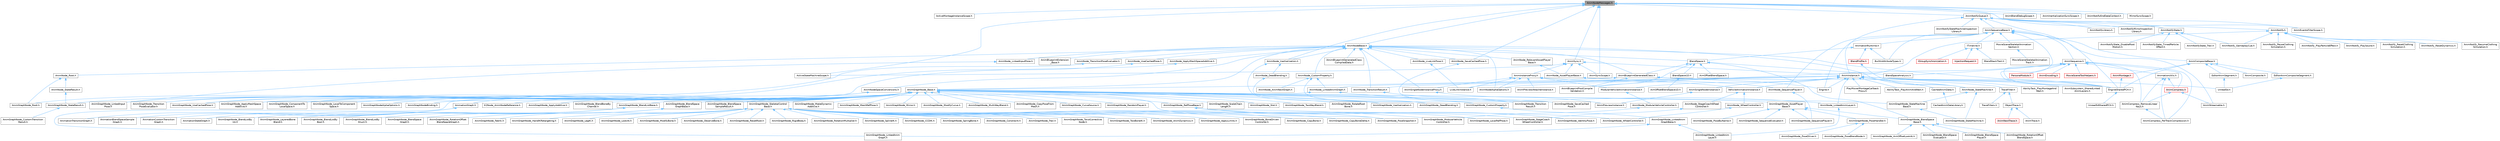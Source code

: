 digraph "AnimNodeMessages.h"
{
 // INTERACTIVE_SVG=YES
 // LATEX_PDF_SIZE
  bgcolor="transparent";
  edge [fontname=Helvetica,fontsize=10,labelfontname=Helvetica,labelfontsize=10];
  node [fontname=Helvetica,fontsize=10,shape=box,height=0.2,width=0.4];
  Node1 [id="Node000001",label="AnimNodeMessages.h",height=0.2,width=0.4,color="gray40", fillcolor="grey60", style="filled", fontcolor="black",tooltip=" "];
  Node1 -> Node2 [id="edge1_Node000001_Node000002",dir="back",color="steelblue1",style="solid",tooltip=" "];
  Node2 [id="Node000002",label="ActiveMontageInstanceScope.h",height=0.2,width=0.4,color="grey40", fillcolor="white", style="filled",URL="$d2/d4b/ActiveMontageInstanceScope_8h.html",tooltip=" "];
  Node1 -> Node3 [id="edge2_Node000001_Node000003",dir="back",color="steelblue1",style="solid",tooltip=" "];
  Node3 [id="Node000003",label="ActiveStateMachineScope.h",height=0.2,width=0.4,color="grey40", fillcolor="white", style="filled",URL="$db/d6d/ActiveStateMachineScope_8h.html",tooltip=" "];
  Node1 -> Node4 [id="edge3_Node000001_Node000004",dir="back",color="steelblue1",style="solid",tooltip=" "];
  Node4 [id="Node000004",label="AnimBlendDebugScope.h",height=0.2,width=0.4,color="grey40", fillcolor="white", style="filled",URL="$d3/dd4/AnimBlendDebugScope_8h.html",tooltip=" "];
  Node1 -> Node5 [id="edge4_Node000001_Node000005",dir="back",color="steelblue1",style="solid",tooltip=" "];
  Node5 [id="Node000005",label="AnimEventsFilterScope.h",height=0.2,width=0.4,color="grey40", fillcolor="white", style="filled",URL="$db/d08/AnimEventsFilterScope_8h.html",tooltip=" "];
  Node1 -> Node6 [id="edge5_Node000001_Node000006",dir="back",color="steelblue1",style="solid",tooltip=" "];
  Node6 [id="Node000006",label="AnimInertializationSyncScope.h",height=0.2,width=0.4,color="grey40", fillcolor="white", style="filled",URL="$de/d08/AnimInertializationSyncScope_8h.html",tooltip=" "];
  Node1 -> Node7 [id="edge6_Node000001_Node000007",dir="back",color="steelblue1",style="solid",tooltip=" "];
  Node7 [id="Node000007",label="AnimNodeBase.h",height=0.2,width=0.4,color="grey40", fillcolor="white", style="filled",URL="$d9/dce/AnimNodeBase_8h.html",tooltip=" "];
  Node7 -> Node8 [id="edge7_Node000007_Node000008",dir="back",color="steelblue1",style="solid",tooltip=" "];
  Node8 [id="Node000008",label="AnimBlueprintExtension\l_Base.h",height=0.2,width=0.4,color="grey40", fillcolor="white", style="filled",URL="$d1/d73/AnimBlueprintExtension__Base_8h.html",tooltip=" "];
  Node7 -> Node9 [id="edge8_Node000007_Node000009",dir="back",color="steelblue1",style="solid",tooltip=" "];
  Node9 [id="Node000009",label="AnimBlueprintGeneratedClass.h",height=0.2,width=0.4,color="grey40", fillcolor="white", style="filled",URL="$dc/d81/AnimBlueprintGeneratedClass_8h.html",tooltip=" "];
  Node9 -> Node10 [id="edge9_Node000009_Node000010",dir="back",color="steelblue1",style="solid",tooltip=" "];
  Node10 [id="Node000010",label="AnimBlueprintPostCompile\lValidation.h",height=0.2,width=0.4,color="grey40", fillcolor="white", style="filled",URL="$de/d1b/AnimBlueprintPostCompileValidation_8h.html",tooltip=" "];
  Node9 -> Node11 [id="edge10_Node000009_Node000011",dir="back",color="steelblue1",style="solid",tooltip=" "];
  Node11 [id="Node000011",label="AnimGraphNode_Base.h",height=0.2,width=0.4,color="grey40", fillcolor="white", style="filled",URL="$d0/dfb/AnimGraphNode__Base_8h.html",tooltip=" "];
  Node11 -> Node12 [id="edge11_Node000011_Node000012",dir="back",color="steelblue1",style="solid",tooltip=" "];
  Node12 [id="Node000012",label="AnimGraphNodeAlphaOptions.h",height=0.2,width=0.4,color="grey40", fillcolor="white", style="filled",URL="$d6/df6/AnimGraphNodeAlphaOptions_8h.html",tooltip=" "];
  Node11 -> Node13 [id="edge12_Node000011_Node000013",dir="back",color="steelblue1",style="solid",tooltip=" "];
  Node13 [id="Node000013",label="AnimGraphNodeBinding.h",height=0.2,width=0.4,color="grey40", fillcolor="white", style="filled",URL="$d6/d3b/AnimGraphNodeBinding_8h.html",tooltip=" "];
  Node11 -> Node14 [id="edge13_Node000011_Node000014",dir="back",color="steelblue1",style="solid",tooltip=" "];
  Node14 [id="Node000014",label="AnimGraphNode_ApplyAdditive.h",height=0.2,width=0.4,color="grey40", fillcolor="white", style="filled",URL="$da/d67/AnimGraphNode__ApplyAdditive_8h.html",tooltip=" "];
  Node11 -> Node15 [id="edge14_Node000011_Node000015",dir="back",color="steelblue1",style="solid",tooltip=" "];
  Node15 [id="Node000015",label="AnimGraphNode_ApplyMeshSpace\lAdditive.h",height=0.2,width=0.4,color="grey40", fillcolor="white", style="filled",URL="$dd/dc4/AnimGraphNode__ApplyMeshSpaceAdditive_8h.html",tooltip=" "];
  Node11 -> Node16 [id="edge15_Node000011_Node000016",dir="back",color="steelblue1",style="solid",tooltip=" "];
  Node16 [id="Node000016",label="AnimGraphNode_AssetPlayer\lBase.h",height=0.2,width=0.4,color="grey40", fillcolor="white", style="filled",URL="$d1/d4f/AnimGraphNode__AssetPlayerBase_8h.html",tooltip=" "];
  Node16 -> Node17 [id="edge16_Node000016_Node000017",dir="back",color="steelblue1",style="solid",tooltip=" "];
  Node17 [id="Node000017",label="AnimGraphNode_BlendSpace\lBase.h",height=0.2,width=0.4,color="grey40", fillcolor="white", style="filled",URL="$d7/d6d/AnimGraphNode__BlendSpaceBase_8h.html",tooltip=" "];
  Node17 -> Node18 [id="edge17_Node000017_Node000018",dir="back",color="steelblue1",style="solid",tooltip=" "];
  Node18 [id="Node000018",label="AnimGraphNode_AimOffsetLookAt.h",height=0.2,width=0.4,color="grey40", fillcolor="white", style="filled",URL="$d2/daa/AnimGraphNode__AimOffsetLookAt_8h.html",tooltip=" "];
  Node17 -> Node19 [id="edge18_Node000017_Node000019",dir="back",color="steelblue1",style="solid",tooltip=" "];
  Node19 [id="Node000019",label="AnimGraphNode_BlendSpace\lEvaluator.h",height=0.2,width=0.4,color="grey40", fillcolor="white", style="filled",URL="$d0/d5d/AnimGraphNode__BlendSpaceEvaluator_8h.html",tooltip=" "];
  Node17 -> Node20 [id="edge19_Node000017_Node000020",dir="back",color="steelblue1",style="solid",tooltip=" "];
  Node20 [id="Node000020",label="AnimGraphNode_BlendSpace\lPlayer.h",height=0.2,width=0.4,color="grey40", fillcolor="white", style="filled",URL="$d2/d22/AnimGraphNode__BlendSpacePlayer_8h.html",tooltip=" "];
  Node17 -> Node21 [id="edge20_Node000017_Node000021",dir="back",color="steelblue1",style="solid",tooltip=" "];
  Node21 [id="Node000021",label="AnimGraphNode_RotationOffset\lBlendSpace.h",height=0.2,width=0.4,color="grey40", fillcolor="white", style="filled",URL="$dc/dd5/AnimGraphNode__RotationOffsetBlendSpace_8h.html",tooltip=" "];
  Node16 -> Node22 [id="edge21_Node000016_Node000022",dir="back",color="steelblue1",style="solid",tooltip=" "];
  Node22 [id="Node000022",label="AnimGraphNode_PoseByName.h",height=0.2,width=0.4,color="grey40", fillcolor="white", style="filled",URL="$d7/d02/AnimGraphNode__PoseByName_8h.html",tooltip=" "];
  Node16 -> Node23 [id="edge22_Node000016_Node000023",dir="back",color="steelblue1",style="solid",tooltip=" "];
  Node23 [id="Node000023",label="AnimGraphNode_PoseHandler.h",height=0.2,width=0.4,color="grey40", fillcolor="white", style="filled",URL="$df/dfb/AnimGraphNode__PoseHandler_8h.html",tooltip=" "];
  Node23 -> Node24 [id="edge23_Node000023_Node000024",dir="back",color="steelblue1",style="solid",tooltip=" "];
  Node24 [id="Node000024",label="AnimGraphNode_PoseBlendNode.h",height=0.2,width=0.4,color="grey40", fillcolor="white", style="filled",URL="$de/d70/AnimGraphNode__PoseBlendNode_8h.html",tooltip=" "];
  Node23 -> Node25 [id="edge24_Node000023_Node000025",dir="back",color="steelblue1",style="solid",tooltip=" "];
  Node25 [id="Node000025",label="AnimGraphNode_PoseDriver.h",height=0.2,width=0.4,color="grey40", fillcolor="white", style="filled",URL="$d7/d7d/AnimGraphNode__PoseDriver_8h.html",tooltip=" "];
  Node16 -> Node26 [id="edge25_Node000016_Node000026",dir="back",color="steelblue1",style="solid",tooltip=" "];
  Node26 [id="Node000026",label="AnimGraphNode_SequenceEvaluator.h",height=0.2,width=0.4,color="grey40", fillcolor="white", style="filled",URL="$d1/d1c/AnimGraphNode__SequenceEvaluator_8h.html",tooltip=" "];
  Node16 -> Node27 [id="edge26_Node000016_Node000027",dir="back",color="steelblue1",style="solid",tooltip=" "];
  Node27 [id="Node000027",label="AnimGraphNode_SequencePlayer.h",height=0.2,width=0.4,color="grey40", fillcolor="white", style="filled",URL="$d2/d91/AnimGraphNode__SequencePlayer_8h.html",tooltip=" "];
  Node11 -> Node28 [id="edge27_Node000011_Node000028",dir="back",color="steelblue1",style="solid",tooltip=" "];
  Node28 [id="Node000028",label="AnimGraphNode_BlendBoneBy\lChannel.h",height=0.2,width=0.4,color="grey40", fillcolor="white", style="filled",URL="$de/da9/AnimGraphNode__BlendBoneByChannel_8h.html",tooltip=" "];
  Node11 -> Node29 [id="edge28_Node000011_Node000029",dir="back",color="steelblue1",style="solid",tooltip=" "];
  Node29 [id="Node000029",label="AnimGraphNode_BlendListBase.h",height=0.2,width=0.4,color="grey40", fillcolor="white", style="filled",URL="$d7/d20/AnimGraphNode__BlendListBase_8h.html",tooltip=" "];
  Node29 -> Node30 [id="edge29_Node000029_Node000030",dir="back",color="steelblue1",style="solid",tooltip=" "];
  Node30 [id="Node000030",label="AnimGraphNode_BlendListBy\lBool.h",height=0.2,width=0.4,color="grey40", fillcolor="white", style="filled",URL="$d9/d9d/AnimGraphNode__BlendListByBool_8h.html",tooltip=" "];
  Node29 -> Node31 [id="edge30_Node000029_Node000031",dir="back",color="steelblue1",style="solid",tooltip=" "];
  Node31 [id="Node000031",label="AnimGraphNode_BlendListBy\lEnum.h",height=0.2,width=0.4,color="grey40", fillcolor="white", style="filled",URL="$de/d60/AnimGraphNode__BlendListByEnum_8h.html",tooltip=" "];
  Node29 -> Node32 [id="edge31_Node000029_Node000032",dir="back",color="steelblue1",style="solid",tooltip=" "];
  Node32 [id="Node000032",label="AnimGraphNode_BlendListBy\lInt.h",height=0.2,width=0.4,color="grey40", fillcolor="white", style="filled",URL="$dc/df2/AnimGraphNode__BlendListByInt_8h.html",tooltip=" "];
  Node29 -> Node33 [id="edge32_Node000029_Node000033",dir="back",color="steelblue1",style="solid",tooltip=" "];
  Node33 [id="Node000033",label="AnimGraphNode_LayeredBone\lBlend.h",height=0.2,width=0.4,color="grey40", fillcolor="white", style="filled",URL="$d2/d01/AnimGraphNode__LayeredBoneBlend_8h.html",tooltip=" "];
  Node11 -> Node34 [id="edge33_Node000011_Node000034",dir="back",color="steelblue1",style="solid",tooltip=" "];
  Node34 [id="Node000034",label="AnimGraphNode_BlendSpace\lGraphBase.h",height=0.2,width=0.4,color="grey40", fillcolor="white", style="filled",URL="$d6/d44/AnimGraphNode__BlendSpaceGraphBase_8h.html",tooltip=" "];
  Node34 -> Node35 [id="edge34_Node000034_Node000035",dir="back",color="steelblue1",style="solid",tooltip=" "];
  Node35 [id="Node000035",label="AnimGraphNode_BlendSpace\lGraph.h",height=0.2,width=0.4,color="grey40", fillcolor="white", style="filled",URL="$d7/d81/AnimGraphNode__BlendSpaceGraph_8h.html",tooltip=" "];
  Node34 -> Node36 [id="edge35_Node000034_Node000036",dir="back",color="steelblue1",style="solid",tooltip=" "];
  Node36 [id="Node000036",label="AnimGraphNode_RotationOffset\lBlendSpaceGraph.h",height=0.2,width=0.4,color="grey40", fillcolor="white", style="filled",URL="$d0/d4c/AnimGraphNode__RotationOffsetBlendSpaceGraph_8h.html",tooltip=" "];
  Node11 -> Node37 [id="edge36_Node000011_Node000037",dir="back",color="steelblue1",style="solid",tooltip=" "];
  Node37 [id="Node000037",label="AnimGraphNode_BlendSpace\lSampleResult.h",height=0.2,width=0.4,color="grey40", fillcolor="white", style="filled",URL="$de/df8/AnimGraphNode__BlendSpaceSampleResult_8h.html",tooltip=" "];
  Node11 -> Node38 [id="edge37_Node000011_Node000038",dir="back",color="steelblue1",style="solid",tooltip=" "];
  Node38 [id="Node000038",label="AnimGraphNode_ComponentTo\lLocalSpace.h",height=0.2,width=0.4,color="grey40", fillcolor="white", style="filled",URL="$d1/d3f/AnimGraphNode__ComponentToLocalSpace_8h.html",tooltip=" "];
  Node11 -> Node39 [id="edge38_Node000011_Node000039",dir="back",color="steelblue1",style="solid",tooltip=" "];
  Node39 [id="Node000039",label="AnimGraphNode_CopyPoseFrom\lMesh.h",height=0.2,width=0.4,color="grey40", fillcolor="white", style="filled",URL="$d6/d71/AnimGraphNode__CopyPoseFromMesh_8h.html",tooltip=" "];
  Node11 -> Node40 [id="edge39_Node000011_Node000040",dir="back",color="steelblue1",style="solid",tooltip=" "];
  Node40 [id="Node000040",label="AnimGraphNode_CurveSource.h",height=0.2,width=0.4,color="grey40", fillcolor="white", style="filled",URL="$dc/de5/AnimGraphNode__CurveSource_8h.html",tooltip=" "];
  Node11 -> Node41 [id="edge40_Node000011_Node000041",dir="back",color="steelblue1",style="solid",tooltip=" "];
  Node41 [id="Node000041",label="AnimGraphNode_CustomProperty.h",height=0.2,width=0.4,color="grey40", fillcolor="white", style="filled",URL="$d8/d3f/AnimGraphNode__CustomProperty_8h.html",tooltip=" "];
  Node41 -> Node42 [id="edge41_Node000041_Node000042",dir="back",color="steelblue1",style="solid",tooltip=" "];
  Node42 [id="Node000042",label="AnimGraphNode_LinkedAnim\lGraphBase.h",height=0.2,width=0.4,color="grey40", fillcolor="white", style="filled",URL="$d5/de1/AnimGraphNode__LinkedAnimGraphBase_8h.html",tooltip=" "];
  Node42 -> Node43 [id="edge42_Node000042_Node000043",dir="back",color="steelblue1",style="solid",tooltip=" "];
  Node43 [id="Node000043",label="AnimGraphNode_LinkedAnim\lGraph.h",height=0.2,width=0.4,color="grey40", fillcolor="white", style="filled",URL="$da/dd5/AnimGraphNode__LinkedAnimGraph_8h.html",tooltip=" "];
  Node42 -> Node44 [id="edge43_Node000042_Node000044",dir="back",color="steelblue1",style="solid",tooltip=" "];
  Node44 [id="Node000044",label="AnimGraphNode_LinkedAnim\lLayer.h",height=0.2,width=0.4,color="grey40", fillcolor="white", style="filled",URL="$dc/d51/AnimGraphNode__LinkedAnimLayer_8h.html",tooltip=" "];
  Node11 -> Node45 [id="edge44_Node000011_Node000045",dir="back",color="steelblue1",style="solid",tooltip=" "];
  Node45 [id="Node000045",label="AnimGraphNode_DeadBlending.h",height=0.2,width=0.4,color="grey40", fillcolor="white", style="filled",URL="$d8/d73/AnimGraphNode__DeadBlending_8h.html",tooltip=" "];
  Node11 -> Node46 [id="edge45_Node000011_Node000046",dir="back",color="steelblue1",style="solid",tooltip=" "];
  Node46 [id="Node000046",label="AnimGraphNode_Inertialization.h",height=0.2,width=0.4,color="grey40", fillcolor="white", style="filled",URL="$d7/d66/AnimGraphNode__Inertialization_8h.html",tooltip=" "];
  Node11 -> Node47 [id="edge46_Node000011_Node000047",dir="back",color="steelblue1",style="solid",tooltip=" "];
  Node47 [id="Node000047",label="AnimGraphNode_LinkedInput\lPose.h",height=0.2,width=0.4,color="grey40", fillcolor="white", style="filled",URL="$d7/d8c/AnimGraphNode__LinkedInputPose_8h.html",tooltip=" "];
  Node11 -> Node48 [id="edge47_Node000011_Node000048",dir="back",color="steelblue1",style="solid",tooltip=" "];
  Node48 [id="Node000048",label="AnimGraphNode_LocalToComponent\lSpace.h",height=0.2,width=0.4,color="grey40", fillcolor="white", style="filled",URL="$d6/d01/AnimGraphNode__LocalToComponentSpace_8h.html",tooltip=" "];
  Node11 -> Node49 [id="edge48_Node000011_Node000049",dir="back",color="steelblue1",style="solid",tooltip=" "];
  Node49 [id="Node000049",label="AnimGraphNode_MakeDynamic\lAdditive.h",height=0.2,width=0.4,color="grey40", fillcolor="white", style="filled",URL="$d4/dc9/AnimGraphNode__MakeDynamicAdditive_8h.html",tooltip=" "];
  Node11 -> Node50 [id="edge49_Node000011_Node000050",dir="back",color="steelblue1",style="solid",tooltip=" "];
  Node50 [id="Node000050",label="AnimGraphNode_MeshRefPose.h",height=0.2,width=0.4,color="grey40", fillcolor="white", style="filled",URL="$d3/d58/AnimGraphNode__MeshRefPose_8h.html",tooltip=" "];
  Node11 -> Node51 [id="edge50_Node000011_Node000051",dir="back",color="steelblue1",style="solid",tooltip=" "];
  Node51 [id="Node000051",label="AnimGraphNode_Mirror.h",height=0.2,width=0.4,color="grey40", fillcolor="white", style="filled",URL="$de/d96/AnimGraphNode__Mirror_8h.html",tooltip=" "];
  Node11 -> Node52 [id="edge51_Node000011_Node000052",dir="back",color="steelblue1",style="solid",tooltip=" "];
  Node52 [id="Node000052",label="AnimGraphNode_ModifyCurve.h",height=0.2,width=0.4,color="grey40", fillcolor="white", style="filled",URL="$d5/d09/AnimGraphNode__ModifyCurve_8h.html",tooltip=" "];
  Node11 -> Node53 [id="edge52_Node000011_Node000053",dir="back",color="steelblue1",style="solid",tooltip=" "];
  Node53 [id="Node000053",label="AnimGraphNode_MultiWayBlend.h",height=0.2,width=0.4,color="grey40", fillcolor="white", style="filled",URL="$dd/dcb/AnimGraphNode__MultiWayBlend_8h.html",tooltip=" "];
  Node11 -> Node54 [id="edge53_Node000011_Node000054",dir="back",color="steelblue1",style="solid",tooltip=" "];
  Node54 [id="Node000054",label="AnimGraphNode_PoseSnapshot.h",height=0.2,width=0.4,color="grey40", fillcolor="white", style="filled",URL="$d1/d92/AnimGraphNode__PoseSnapshot_8h.html",tooltip=" "];
  Node11 -> Node55 [id="edge54_Node000011_Node000055",dir="back",color="steelblue1",style="solid",tooltip=" "];
  Node55 [id="Node000055",label="AnimGraphNode_RandomPlayer.h",height=0.2,width=0.4,color="grey40", fillcolor="white", style="filled",URL="$dc/d48/AnimGraphNode__RandomPlayer_8h.html",tooltip=" "];
  Node11 -> Node56 [id="edge55_Node000011_Node000056",dir="back",color="steelblue1",style="solid",tooltip=" "];
  Node56 [id="Node000056",label="AnimGraphNode_RefPoseBase.h",height=0.2,width=0.4,color="grey40", fillcolor="white", style="filled",URL="$d8/d34/AnimGraphNode__RefPoseBase_8h.html",tooltip=" "];
  Node56 -> Node57 [id="edge56_Node000056_Node000057",dir="back",color="steelblue1",style="solid",tooltip=" "];
  Node57 [id="Node000057",label="AnimGraphNode_IdentityPose.h",height=0.2,width=0.4,color="grey40", fillcolor="white", style="filled",URL="$d8/dac/AnimGraphNode__IdentityPose_8h.html",tooltip=" "];
  Node56 -> Node58 [id="edge57_Node000056_Node000058",dir="back",color="steelblue1",style="solid",tooltip=" "];
  Node58 [id="Node000058",label="AnimGraphNode_LocalRefPose.h",height=0.2,width=0.4,color="grey40", fillcolor="white", style="filled",URL="$df/d6f/AnimGraphNode__LocalRefPose_8h.html",tooltip=" "];
  Node56 -> Node54 [id="edge58_Node000056_Node000054",dir="back",color="steelblue1",style="solid",tooltip=" "];
  Node11 -> Node59 [id="edge59_Node000011_Node000059",dir="back",color="steelblue1",style="solid",tooltip=" "];
  Node59 [id="Node000059",label="AnimGraphNode_Root.h",height=0.2,width=0.4,color="grey40", fillcolor="white", style="filled",URL="$d2/d39/AnimGraphNode__Root_8h.html",tooltip=" "];
  Node11 -> Node60 [id="edge60_Node000011_Node000060",dir="back",color="steelblue1",style="solid",tooltip=" "];
  Node60 [id="Node000060",label="AnimGraphNode_RotateRoot\lBone.h",height=0.2,width=0.4,color="grey40", fillcolor="white", style="filled",URL="$d4/de0/AnimGraphNode__RotateRootBone_8h.html",tooltip=" "];
  Node11 -> Node61 [id="edge61_Node000011_Node000061",dir="back",color="steelblue1",style="solid",tooltip=" "];
  Node61 [id="Node000061",label="AnimGraphNode_SaveCached\lPose.h",height=0.2,width=0.4,color="grey40", fillcolor="white", style="filled",URL="$df/d5e/AnimGraphNode__SaveCachedPose_8h.html",tooltip=" "];
  Node11 -> Node62 [id="edge62_Node000011_Node000062",dir="back",color="steelblue1",style="solid",tooltip=" "];
  Node62 [id="Node000062",label="AnimGraphNode_ScaleChain\lLength.h",height=0.2,width=0.4,color="grey40", fillcolor="white", style="filled",URL="$d9/df8/AnimGraphNode__ScaleChainLength_8h.html",tooltip=" "];
  Node11 -> Node63 [id="edge63_Node000011_Node000063",dir="back",color="steelblue1",style="solid",tooltip=" "];
  Node63 [id="Node000063",label="AnimGraphNode_SkeletalControl\lBase.h",height=0.2,width=0.4,color="grey40", fillcolor="white", style="filled",URL="$d9/dff/AnimGraphNode__SkeletalControlBase_8h.html",tooltip=" "];
  Node63 -> Node64 [id="edge64_Node000063_Node000064",dir="back",color="steelblue1",style="solid",tooltip=" "];
  Node64 [id="Node000064",label="AnimGraphNode_AnimDynamics.h",height=0.2,width=0.4,color="grey40", fillcolor="white", style="filled",URL="$da/dc2/AnimGraphNode__AnimDynamics_8h.html",tooltip=" "];
  Node63 -> Node65 [id="edge65_Node000063_Node000065",dir="back",color="steelblue1",style="solid",tooltip=" "];
  Node65 [id="Node000065",label="AnimGraphNode_ApplyLimits.h",height=0.2,width=0.4,color="grey40", fillcolor="white", style="filled",URL="$dc/d36/AnimGraphNode__ApplyLimits_8h.html",tooltip=" "];
  Node63 -> Node66 [id="edge66_Node000063_Node000066",dir="back",color="steelblue1",style="solid",tooltip=" "];
  Node66 [id="Node000066",label="AnimGraphNode_BoneDriven\lController.h",height=0.2,width=0.4,color="grey40", fillcolor="white", style="filled",URL="$df/df3/AnimGraphNode__BoneDrivenController_8h.html",tooltip=" "];
  Node63 -> Node67 [id="edge67_Node000063_Node000067",dir="back",color="steelblue1",style="solid",tooltip=" "];
  Node67 [id="Node000067",label="AnimGraphNode_CCDIK.h",height=0.2,width=0.4,color="grey40", fillcolor="white", style="filled",URL="$df/d0d/AnimGraphNode__CCDIK_8h.html",tooltip=" "];
  Node63 -> Node68 [id="edge68_Node000063_Node000068",dir="back",color="steelblue1",style="solid",tooltip=" "];
  Node68 [id="Node000068",label="AnimGraphNode_Constraint.h",height=0.2,width=0.4,color="grey40", fillcolor="white", style="filled",URL="$d2/d98/AnimGraphNode__Constraint_8h.html",tooltip=" "];
  Node63 -> Node69 [id="edge69_Node000063_Node000069",dir="back",color="steelblue1",style="solid",tooltip=" "];
  Node69 [id="Node000069",label="AnimGraphNode_CopyBone.h",height=0.2,width=0.4,color="grey40", fillcolor="white", style="filled",URL="$dc/de6/AnimGraphNode__CopyBone_8h.html",tooltip=" "];
  Node63 -> Node70 [id="edge70_Node000063_Node000070",dir="back",color="steelblue1",style="solid",tooltip=" "];
  Node70 [id="Node000070",label="AnimGraphNode_CopyBoneDelta.h",height=0.2,width=0.4,color="grey40", fillcolor="white", style="filled",URL="$d8/d60/AnimGraphNode__CopyBoneDelta_8h.html",tooltip=" "];
  Node63 -> Node71 [id="edge71_Node000063_Node000071",dir="back",color="steelblue1",style="solid",tooltip=" "];
  Node71 [id="Node000071",label="AnimGraphNode_Fabrik.h",height=0.2,width=0.4,color="grey40", fillcolor="white", style="filled",URL="$d6/d79/AnimGraphNode__Fabrik_8h.html",tooltip=" "];
  Node63 -> Node72 [id="edge72_Node000063_Node000072",dir="back",color="steelblue1",style="solid",tooltip=" "];
  Node72 [id="Node000072",label="AnimGraphNode_HandIKRetargeting.h",height=0.2,width=0.4,color="grey40", fillcolor="white", style="filled",URL="$dd/dee/AnimGraphNode__HandIKRetargeting_8h.html",tooltip=" "];
  Node63 -> Node73 [id="edge73_Node000063_Node000073",dir="back",color="steelblue1",style="solid",tooltip=" "];
  Node73 [id="Node000073",label="AnimGraphNode_LegIK.h",height=0.2,width=0.4,color="grey40", fillcolor="white", style="filled",URL="$d3/d59/AnimGraphNode__LegIK_8h.html",tooltip=" "];
  Node63 -> Node74 [id="edge74_Node000063_Node000074",dir="back",color="steelblue1",style="solid",tooltip=" "];
  Node74 [id="Node000074",label="AnimGraphNode_LookAt.h",height=0.2,width=0.4,color="grey40", fillcolor="white", style="filled",URL="$dd/de3/AnimGraphNode__LookAt_8h.html",tooltip=" "];
  Node63 -> Node75 [id="edge75_Node000063_Node000075",dir="back",color="steelblue1",style="solid",tooltip=" "];
  Node75 [id="Node000075",label="AnimGraphNode_ModifyBone.h",height=0.2,width=0.4,color="grey40", fillcolor="white", style="filled",URL="$d1/d8e/AnimGraphNode__ModifyBone_8h.html",tooltip=" "];
  Node63 -> Node76 [id="edge76_Node000063_Node000076",dir="back",color="steelblue1",style="solid",tooltip=" "];
  Node76 [id="Node000076",label="AnimGraphNode_ModularVehicle\lController.h",height=0.2,width=0.4,color="grey40", fillcolor="white", style="filled",URL="$d3/d04/AnimGraphNode__ModularVehicleController_8h.html",tooltip=" "];
  Node63 -> Node77 [id="edge77_Node000063_Node000077",dir="back",color="steelblue1",style="solid",tooltip=" "];
  Node77 [id="Node000077",label="AnimGraphNode_ObserveBone.h",height=0.2,width=0.4,color="grey40", fillcolor="white", style="filled",URL="$d0/dcc/AnimGraphNode__ObserveBone_8h.html",tooltip=" "];
  Node63 -> Node78 [id="edge78_Node000063_Node000078",dir="back",color="steelblue1",style="solid",tooltip=" "];
  Node78 [id="Node000078",label="AnimGraphNode_ResetRoot.h",height=0.2,width=0.4,color="grey40", fillcolor="white", style="filled",URL="$dd/da9/AnimGraphNode__ResetRoot_8h.html",tooltip=" "];
  Node63 -> Node79 [id="edge79_Node000063_Node000079",dir="back",color="steelblue1",style="solid",tooltip=" "];
  Node79 [id="Node000079",label="AnimGraphNode_RigidBody.h",height=0.2,width=0.4,color="grey40", fillcolor="white", style="filled",URL="$d0/d05/AnimGraphNode__RigidBody_8h.html",tooltip=" "];
  Node63 -> Node80 [id="edge80_Node000063_Node000080",dir="back",color="steelblue1",style="solid",tooltip=" "];
  Node80 [id="Node000080",label="AnimGraphNode_RotationMultiplier.h",height=0.2,width=0.4,color="grey40", fillcolor="white", style="filled",URL="$d6/d16/AnimGraphNode__RotationMultiplier_8h.html",tooltip=" "];
  Node63 -> Node81 [id="edge81_Node000063_Node000081",dir="back",color="steelblue1",style="solid",tooltip=" "];
  Node81 [id="Node000081",label="AnimGraphNode_SplineIK.h",height=0.2,width=0.4,color="grey40", fillcolor="white", style="filled",URL="$d0/d7e/AnimGraphNode__SplineIK_8h.html",tooltip=" "];
  Node63 -> Node82 [id="edge82_Node000063_Node000082",dir="back",color="steelblue1",style="solid",tooltip=" "];
  Node82 [id="Node000082",label="AnimGraphNode_SpringBone.h",height=0.2,width=0.4,color="grey40", fillcolor="white", style="filled",URL="$dc/d38/AnimGraphNode__SpringBone_8h.html",tooltip=" "];
  Node63 -> Node83 [id="edge83_Node000063_Node000083",dir="back",color="steelblue1",style="solid",tooltip=" "];
  Node83 [id="Node000083",label="AnimGraphNode_StageCoach\lWheelController.h",height=0.2,width=0.4,color="grey40", fillcolor="white", style="filled",URL="$d6/dbe/AnimGraphNode__StageCoachWheelController_8h.html",tooltip=" "];
  Node63 -> Node84 [id="edge84_Node000063_Node000084",dir="back",color="steelblue1",style="solid",tooltip=" "];
  Node84 [id="Node000084",label="AnimGraphNode_Trail.h",height=0.2,width=0.4,color="grey40", fillcolor="white", style="filled",URL="$d4/d5a/AnimGraphNode__Trail_8h.html",tooltip=" "];
  Node63 -> Node85 [id="edge85_Node000063_Node000085",dir="back",color="steelblue1",style="solid",tooltip=" "];
  Node85 [id="Node000085",label="AnimGraphNode_TwistCorrective\lNode.h",height=0.2,width=0.4,color="grey40", fillcolor="white", style="filled",URL="$de/d7f/AnimGraphNode__TwistCorrectiveNode_8h.html",tooltip=" "];
  Node63 -> Node86 [id="edge86_Node000063_Node000086",dir="back",color="steelblue1",style="solid",tooltip=" "];
  Node86 [id="Node000086",label="AnimGraphNode_TwoBoneIK.h",height=0.2,width=0.4,color="grey40", fillcolor="white", style="filled",URL="$d1/dc2/AnimGraphNode__TwoBoneIK_8h.html",tooltip=" "];
  Node63 -> Node87 [id="edge87_Node000063_Node000087",dir="back",color="steelblue1",style="solid",tooltip=" "];
  Node87 [id="Node000087",label="AnimGraphNode_WheelController.h",height=0.2,width=0.4,color="grey40", fillcolor="white", style="filled",URL="$df/de4/AnimGraphNode__WheelController_8h.html",tooltip=" "];
  Node11 -> Node88 [id="edge88_Node000011_Node000088",dir="back",color="steelblue1",style="solid",tooltip=" "];
  Node88 [id="Node000088",label="AnimGraphNode_Slot.h",height=0.2,width=0.4,color="grey40", fillcolor="white", style="filled",URL="$df/d63/AnimGraphNode__Slot_8h.html",tooltip=" "];
  Node11 -> Node89 [id="edge89_Node000011_Node000089",dir="back",color="steelblue1",style="solid",tooltip=" "];
  Node89 [id="Node000089",label="AnimGraphNode_StateMachine\lBase.h",height=0.2,width=0.4,color="grey40", fillcolor="white", style="filled",URL="$dc/d11/AnimGraphNode__StateMachineBase_8h.html",tooltip=" "];
  Node89 -> Node90 [id="edge90_Node000089_Node000090",dir="back",color="steelblue1",style="solid",tooltip=" "];
  Node90 [id="Node000090",label="AnimGraphNode_StateMachine.h",height=0.2,width=0.4,color="grey40", fillcolor="white", style="filled",URL="$d9/d4d/AnimGraphNode__StateMachine_8h.html",tooltip=" "];
  Node11 -> Node91 [id="edge91_Node000011_Node000091",dir="back",color="steelblue1",style="solid",tooltip=" "];
  Node91 [id="Node000091",label="AnimGraphNode_StateResult.h",height=0.2,width=0.4,color="grey40", fillcolor="white", style="filled",URL="$d3/d7e/AnimGraphNode__StateResult_8h.html",tooltip=" "];
  Node91 -> Node92 [id="edge92_Node000091_Node000092",dir="back",color="steelblue1",style="solid",tooltip=" "];
  Node92 [id="Node000092",label="AnimGraphNode_CustomTransition\lResult.h",height=0.2,width=0.4,color="grey40", fillcolor="white", style="filled",URL="$df/d6e/AnimGraphNode__CustomTransitionResult_8h.html",tooltip=" "];
  Node11 -> Node93 [id="edge93_Node000011_Node000093",dir="back",color="steelblue1",style="solid",tooltip=" "];
  Node93 [id="Node000093",label="AnimGraphNode_Transition\lPoseEvaluator.h",height=0.2,width=0.4,color="grey40", fillcolor="white", style="filled",URL="$d8/dec/AnimGraphNode__TransitionPoseEvaluator_8h.html",tooltip=" "];
  Node11 -> Node94 [id="edge94_Node000011_Node000094",dir="back",color="steelblue1",style="solid",tooltip=" "];
  Node94 [id="Node000094",label="AnimGraphNode_Transition\lResult.h",height=0.2,width=0.4,color="grey40", fillcolor="white", style="filled",URL="$d7/d74/AnimGraphNode__TransitionResult_8h.html",tooltip=" "];
  Node11 -> Node95 [id="edge95_Node000011_Node000095",dir="back",color="steelblue1",style="solid",tooltip=" "];
  Node95 [id="Node000095",label="AnimGraphNode_TwoWayBlend.h",height=0.2,width=0.4,color="grey40", fillcolor="white", style="filled",URL="$d0/df0/AnimGraphNode__TwoWayBlend_8h.html",tooltip=" "];
  Node11 -> Node96 [id="edge96_Node000011_Node000096",dir="back",color="steelblue1",style="solid",tooltip=" "];
  Node96 [id="Node000096",label="AnimGraphNode_UseCachedPose.h",height=0.2,width=0.4,color="grey40", fillcolor="white", style="filled",URL="$d8/d30/AnimGraphNode__UseCachedPose_8h.html",tooltip=" "];
  Node11 -> Node97 [id="edge97_Node000011_Node000097",dir="back",color="steelblue1",style="solid",tooltip=" "];
  Node97 [id="Node000097",label="AnimationGraph.h",height=0.2,width=0.4,color="grey40", fillcolor="white", style="filled",URL="$df/d2e/AnimationGraph_8h.html",tooltip=" "];
  Node97 -> Node98 [id="edge98_Node000097_Node000098",dir="back",color="steelblue1",style="solid",tooltip=" "];
  Node98 [id="Node000098",label="AnimationBlendSpaceSample\lGraph.h",height=0.2,width=0.4,color="grey40", fillcolor="white", style="filled",URL="$d1/d35/AnimationBlendSpaceSampleGraph_8h.html",tooltip=" "];
  Node97 -> Node99 [id="edge99_Node000097_Node000099",dir="back",color="steelblue1",style="solid",tooltip=" "];
  Node99 [id="Node000099",label="AnimationCustomTransition\lGraph.h",height=0.2,width=0.4,color="grey40", fillcolor="white", style="filled",URL="$dc/d6c/AnimationCustomTransitionGraph_8h.html",tooltip=" "];
  Node97 -> Node100 [id="edge100_Node000097_Node000100",dir="back",color="steelblue1",style="solid",tooltip=" "];
  Node100 [id="Node000100",label="AnimationStateGraph.h",height=0.2,width=0.4,color="grey40", fillcolor="white", style="filled",URL="$d1/d71/AnimationStateGraph_8h.html",tooltip=" "];
  Node97 -> Node101 [id="edge101_Node000097_Node000101",dir="back",color="steelblue1",style="solid",tooltip=" "];
  Node101 [id="Node000101",label="AnimationTransitionGraph.h",height=0.2,width=0.4,color="grey40", fillcolor="white", style="filled",URL="$d2/d0b/AnimationTransitionGraph_8h.html",tooltip=" "];
  Node11 -> Node102 [id="edge102_Node000011_Node000102",dir="back",color="steelblue1",style="solid",tooltip=" "];
  Node102 [id="Node000102",label="K2Node_AnimNodeReference.h",height=0.2,width=0.4,color="grey40", fillcolor="white", style="filled",URL="$d2/d81/K2Node__AnimNodeReference_8h.html",tooltip=" "];
  Node9 -> Node103 [id="edge103_Node000009_Node000103",dir="back",color="steelblue1",style="solid",tooltip=" "];
  Node103 [id="Node000103",label="Engine.h",height=0.2,width=0.4,color="grey40", fillcolor="white", style="filled",URL="$d1/d34/Public_2Engine_8h.html",tooltip=" "];
  Node9 -> Node104 [id="edge104_Node000009_Node000104",dir="back",color="steelblue1",style="solid",tooltip=" "];
  Node104 [id="Node000104",label="EngineSharedPCH.h",height=0.2,width=0.4,color="grey40", fillcolor="white", style="filled",URL="$dc/dbb/EngineSharedPCH_8h.html",tooltip=" "];
  Node104 -> Node105 [id="edge105_Node000104_Node000105",dir="back",color="steelblue1",style="solid",tooltip=" "];
  Node105 [id="Node000105",label="UnrealEdSharedPCH.h",height=0.2,width=0.4,color="grey40", fillcolor="white", style="filled",URL="$d1/de6/UnrealEdSharedPCH_8h.html",tooltip=" "];
  Node7 -> Node11 [id="edge106_Node000007_Node000011",dir="back",color="steelblue1",style="solid",tooltip=" "];
  Node7 -> Node106 [id="edge107_Node000007_Node000106",dir="back",color="steelblue1",style="solid",tooltip=" "];
  Node106 [id="Node000106",label="AnimNodeAlphaOptions.h",height=0.2,width=0.4,color="grey40", fillcolor="white", style="filled",URL="$df/d96/AnimNodeAlphaOptions_8h.html",tooltip=" "];
  Node7 -> Node107 [id="edge108_Node000007_Node000107",dir="back",color="steelblue1",style="solid",tooltip=" "];
  Node107 [id="Node000107",label="AnimNodeSpaceConversions.h",height=0.2,width=0.4,color="grey40", fillcolor="white", style="filled",URL="$da/d0a/AnimNodeSpaceConversions_8h.html",tooltip=" "];
  Node107 -> Node38 [id="edge109_Node000107_Node000038",dir="back",color="steelblue1",style="solid",tooltip=" "];
  Node107 -> Node48 [id="edge110_Node000107_Node000048",dir="back",color="steelblue1",style="solid",tooltip=" "];
  Node7 -> Node108 [id="edge111_Node000007_Node000108",dir="back",color="steelblue1",style="solid",tooltip=" "];
  Node108 [id="Node000108",label="AnimNode_ApplyMeshSpaceAdditive.h",height=0.2,width=0.4,color="grey40", fillcolor="white", style="filled",URL="$d9/d6b/AnimNode__ApplyMeshSpaceAdditive_8h.html",tooltip=" "];
  Node108 -> Node15 [id="edge112_Node000108_Node000015",dir="back",color="steelblue1",style="solid",tooltip=" "];
  Node7 -> Node109 [id="edge113_Node000007_Node000109",dir="back",color="steelblue1",style="solid",tooltip=" "];
  Node109 [id="Node000109",label="AnimNode_CustomProperty.h",height=0.2,width=0.4,color="grey40", fillcolor="white", style="filled",URL="$d3/ddc/AnimNode__CustomProperty_8h.html",tooltip=" "];
  Node109 -> Node41 [id="edge114_Node000109_Node000041",dir="back",color="steelblue1",style="solid",tooltip=" "];
  Node109 -> Node110 [id="edge115_Node000109_Node000110",dir="back",color="steelblue1",style="solid",tooltip=" "];
  Node110 [id="Node000110",label="AnimNode_AnimNextGraph.h",height=0.2,width=0.4,color="grey40", fillcolor="white", style="filled",URL="$d5/d20/AnimNode__AnimNextGraph_8h.html",tooltip=" "];
  Node109 -> Node111 [id="edge116_Node000109_Node000111",dir="back",color="steelblue1",style="solid",tooltip=" "];
  Node111 [id="Node000111",label="AnimNode_LinkedAnimGraph.h",height=0.2,width=0.4,color="grey40", fillcolor="white", style="filled",URL="$d8/d5e/AnimNode__LinkedAnimGraph_8h.html",tooltip=" "];
  Node111 -> Node43 [id="edge117_Node000111_Node000043",dir="back",color="steelblue1",style="solid",tooltip=" "];
  Node111 -> Node112 [id="edge118_Node000111_Node000112",dir="back",color="steelblue1",style="solid",tooltip=" "];
  Node112 [id="Node000112",label="AnimNode_LinkedAnimLayer.h",height=0.2,width=0.4,color="grey40", fillcolor="white", style="filled",URL="$da/d11/AnimNode__LinkedAnimLayer_8h.html",tooltip=" "];
  Node112 -> Node44 [id="edge119_Node000112_Node000044",dir="back",color="steelblue1",style="solid",tooltip=" "];
  Node7 -> Node113 [id="edge120_Node000007_Node000113",dir="back",color="steelblue1",style="solid",tooltip=" "];
  Node113 [id="Node000113",label="AnimNode_Inertialization.h",height=0.2,width=0.4,color="grey40", fillcolor="white", style="filled",URL="$d8/d62/AnimNode__Inertialization_8h.html",tooltip=" "];
  Node113 -> Node46 [id="edge121_Node000113_Node000046",dir="back",color="steelblue1",style="solid",tooltip=" "];
  Node113 -> Node114 [id="edge122_Node000113_Node000114",dir="back",color="steelblue1",style="solid",tooltip=" "];
  Node114 [id="Node000114",label="AnimNode_DeadBlending.h",height=0.2,width=0.4,color="grey40", fillcolor="white", style="filled",URL="$df/dfa/AnimNode__DeadBlending_8h.html",tooltip=" "];
  Node114 -> Node45 [id="edge123_Node000114_Node000045",dir="back",color="steelblue1",style="solid",tooltip=" "];
  Node7 -> Node115 [id="edge124_Node000007_Node000115",dir="back",color="steelblue1",style="solid",tooltip=" "];
  Node115 [id="Node000115",label="AnimNode_LinkedInputPose.h",height=0.2,width=0.4,color="grey40", fillcolor="white", style="filled",URL="$d3/d07/AnimNode__LinkedInputPose_8h.html",tooltip=" "];
  Node115 -> Node47 [id="edge125_Node000115_Node000047",dir="back",color="steelblue1",style="solid",tooltip=" "];
  Node7 -> Node116 [id="edge126_Node000007_Node000116",dir="back",color="steelblue1",style="solid",tooltip=" "];
  Node116 [id="Node000116",label="AnimNode_LiveLinkPose.h",height=0.2,width=0.4,color="grey40", fillcolor="white", style="filled",URL="$df/d09/AnimNode__LiveLinkPose_8h.html",tooltip=" "];
  Node116 -> Node117 [id="edge127_Node000116_Node000117",dir="back",color="steelblue1",style="solid",tooltip=" "];
  Node117 [id="Node000117",label="LiveLinkInstance.h",height=0.2,width=0.4,color="grey40", fillcolor="white", style="filled",URL="$d5/d97/LiveLinkInstance_8h.html",tooltip=" "];
  Node7 -> Node118 [id="edge128_Node000007_Node000118",dir="back",color="steelblue1",style="solid",tooltip=" "];
  Node118 [id="Node000118",label="AnimNode_RelevantAssetPlayer\lBase.h",height=0.2,width=0.4,color="grey40", fillcolor="white", style="filled",URL="$d5/d02/AnimNode__RelevantAssetPlayerBase_8h.html",tooltip=" "];
  Node118 -> Node119 [id="edge129_Node000118_Node000119",dir="back",color="steelblue1",style="solid",tooltip=" "];
  Node119 [id="Node000119",label="AnimNode_AssetPlayerBase.h",height=0.2,width=0.4,color="grey40", fillcolor="white", style="filled",URL="$db/d4a/AnimNode__AssetPlayerBase_8h.html",tooltip=" "];
  Node119 -> Node120 [id="edge130_Node000119_Node000120",dir="back",color="steelblue1",style="solid",tooltip=" "];
  Node120 [id="Node000120",label="AnimNode_SequencePlayer.h",height=0.2,width=0.4,color="grey40", fillcolor="white", style="filled",URL="$d6/d7e/AnimNode__SequencePlayer_8h.html",tooltip=" "];
  Node120 -> Node27 [id="edge131_Node000120_Node000027",dir="back",color="steelblue1",style="solid",tooltip=" "];
  Node7 -> Node121 [id="edge132_Node000007_Node000121",dir="back",color="steelblue1",style="solid",tooltip=" "];
  Node121 [id="Node000121",label="AnimNode_Root.h",height=0.2,width=0.4,color="grey40", fillcolor="white", style="filled",URL="$d3/d2c/AnimNode__Root_8h.html",tooltip=" "];
  Node121 -> Node59 [id="edge133_Node000121_Node000059",dir="back",color="steelblue1",style="solid",tooltip=" "];
  Node121 -> Node122 [id="edge134_Node000121_Node000122",dir="back",color="steelblue1",style="solid",tooltip=" "];
  Node122 [id="Node000122",label="AnimNode_StateResult.h",height=0.2,width=0.4,color="grey40", fillcolor="white", style="filled",URL="$d5/ded/AnimNode__StateResult_8h.html",tooltip=" "];
  Node122 -> Node91 [id="edge135_Node000122_Node000091",dir="back",color="steelblue1",style="solid",tooltip=" "];
  Node7 -> Node123 [id="edge136_Node000007_Node000123",dir="back",color="steelblue1",style="solid",tooltip=" "];
  Node123 [id="Node000123",label="AnimNode_SaveCachedPose.h",height=0.2,width=0.4,color="grey40", fillcolor="white", style="filled",URL="$d8/d46/AnimNode__SaveCachedPose_8h.html",tooltip=" "];
  Node123 -> Node61 [id="edge137_Node000123_Node000061",dir="back",color="steelblue1",style="solid",tooltip=" "];
  Node7 -> Node124 [id="edge138_Node000007_Node000124",dir="back",color="steelblue1",style="solid",tooltip=" "];
  Node124 [id="Node000124",label="AnimNode_StateMachine.h",height=0.2,width=0.4,color="grey40", fillcolor="white", style="filled",URL="$df/d8f/AnimNode__StateMachine_8h.html",tooltip=" "];
  Node124 -> Node90 [id="edge139_Node000124_Node000090",dir="back",color="steelblue1",style="solid",tooltip=" "];
  Node124 -> Node89 [id="edge140_Node000124_Node000089",dir="back",color="steelblue1",style="solid",tooltip=" "];
  Node7 -> Node125 [id="edge141_Node000007_Node000125",dir="back",color="steelblue1",style="solid",tooltip=" "];
  Node125 [id="Node000125",label="AnimNode_TransitionPoseEvaluator.h",height=0.2,width=0.4,color="grey40", fillcolor="white", style="filled",URL="$db/df6/AnimNode__TransitionPoseEvaluator_8h.html",tooltip=" "];
  Node125 -> Node93 [id="edge142_Node000125_Node000093",dir="back",color="steelblue1",style="solid",tooltip=" "];
  Node7 -> Node126 [id="edge143_Node000007_Node000126",dir="back",color="steelblue1",style="solid",tooltip=" "];
  Node126 [id="Node000126",label="AnimNode_TransitionResult.h",height=0.2,width=0.4,color="grey40", fillcolor="white", style="filled",URL="$d7/d1b/AnimNode__TransitionResult_8h.html",tooltip=" "];
  Node126 -> Node94 [id="edge144_Node000126_Node000094",dir="back",color="steelblue1",style="solid",tooltip=" "];
  Node7 -> Node127 [id="edge145_Node000007_Node000127",dir="back",color="steelblue1",style="solid",tooltip=" "];
  Node127 [id="Node000127",label="AnimNode_UseCachedPose.h",height=0.2,width=0.4,color="grey40", fillcolor="white", style="filled",URL="$de/d6a/AnimNode__UseCachedPose_8h.html",tooltip=" "];
  Node127 -> Node96 [id="edge146_Node000127_Node000096",dir="back",color="steelblue1",style="solid",tooltip=" "];
  Node7 -> Node128 [id="edge147_Node000007_Node000128",dir="back",color="steelblue1",style="solid",tooltip=" "];
  Node128 [id="Node000128",label="AnimSingleNodeInstanceProxy.h",height=0.2,width=0.4,color="grey40", fillcolor="white", style="filled",URL="$dc/de5/AnimSingleNodeInstanceProxy_8h.html",tooltip=" "];
  Node128 -> Node129 [id="edge148_Node000128_Node000129",dir="back",color="steelblue1",style="solid",tooltip=" "];
  Node129 [id="Node000129",label="AnimPreviewInstance.h",height=0.2,width=0.4,color="grey40", fillcolor="white", style="filled",URL="$d1/d84/AnimPreviewInstance_8h.html",tooltip=" "];
  Node7 -> Node130 [id="edge149_Node000007_Node000130",dir="back",color="steelblue1",style="solid",tooltip=" "];
  Node130 [id="Node000130",label="BlendSpace.h",height=0.2,width=0.4,color="grey40", fillcolor="white", style="filled",URL="$d7/d9b/BlendSpace_8h.html",tooltip=" "];
  Node130 -> Node131 [id="edge150_Node000130_Node000131",dir="back",color="steelblue1",style="solid",tooltip=" "];
  Node131 [id="Node000131",label="AimOffsetBlendSpace.h",height=0.2,width=0.4,color="grey40", fillcolor="white", style="filled",URL="$d3/d5d/AimOffsetBlendSpace_8h.html",tooltip=" "];
  Node130 -> Node9 [id="edge151_Node000130_Node000009",dir="back",color="steelblue1",style="solid",tooltip=" "];
  Node130 -> Node10 [id="edge152_Node000130_Node000010",dir="back",color="steelblue1",style="solid",tooltip=" "];
  Node130 -> Node17 [id="edge153_Node000130_Node000017",dir="back",color="steelblue1",style="solid",tooltip=" "];
  Node130 -> Node132 [id="edge154_Node000130_Node000132",dir="back",color="steelblue1",style="solid",tooltip=" "];
  Node132 [id="Node000132",label="BlendSpace1D.h",height=0.2,width=0.4,color="grey40", fillcolor="white", style="filled",URL="$d5/d90/BlendSpace1D_8h.html",tooltip=" "];
  Node132 -> Node133 [id="edge155_Node000132_Node000133",dir="back",color="steelblue1",style="solid",tooltip=" "];
  Node133 [id="Node000133",label="AimOffsetBlendSpace1D.h",height=0.2,width=0.4,color="grey40", fillcolor="white", style="filled",URL="$d4/d4c/AimOffsetBlendSpace1D_8h.html",tooltip=" "];
  Node130 -> Node134 [id="edge156_Node000130_Node000134",dir="back",color="steelblue1",style="solid",tooltip=" "];
  Node134 [id="Node000134",label="BlendSpaceAnalysis.h",height=0.2,width=0.4,color="grey40", fillcolor="white", style="filled",URL="$d7/daf/BlendSpaceAnalysis_8h.html",tooltip=" "];
  Node7 -> Node104 [id="edge157_Node000007_Node000104",dir="back",color="steelblue1",style="solid",tooltip=" "];
  Node7 -> Node135 [id="edge158_Node000007_Node000135",dir="back",color="steelblue1",style="solid",tooltip=" "];
  Node135 [id="Node000135",label="IAnimBlueprintGeneratedClass\lCompiledData.h",height=0.2,width=0.4,color="grey40", fillcolor="white", style="filled",URL="$d6/de8/IAnimBlueprintGeneratedClassCompiledData_8h.html",tooltip=" "];
  Node1 -> Node113 [id="edge159_Node000001_Node000113",dir="back",color="steelblue1",style="solid",tooltip=" "];
  Node1 -> Node123 [id="edge160_Node000001_Node000123",dir="back",color="steelblue1",style="solid",tooltip=" "];
  Node1 -> Node136 [id="edge161_Node000001_Node000136",dir="back",color="steelblue1",style="solid",tooltip=" "];
  Node136 [id="Node000136",label="AnimNotifyEndDataContext.h",height=0.2,width=0.4,color="grey40", fillcolor="white", style="filled",URL="$d4/d40/AnimNotifyEndDataContext_8h.html",tooltip=" "];
  Node1 -> Node137 [id="edge162_Node000001_Node000137",dir="back",color="steelblue1",style="solid",tooltip=" "];
  Node137 [id="Node000137",label="AnimNotifyQueue.h",height=0.2,width=0.4,color="grey40", fillcolor="white", style="filled",URL="$d7/dcc/AnimNotifyQueue_8h.html",tooltip=" "];
  Node137 -> Node5 [id="edge163_Node000137_Node000005",dir="back",color="steelblue1",style="solid",tooltip=" "];
  Node137 -> Node138 [id="edge164_Node000137_Node000138",dir="back",color="steelblue1",style="solid",tooltip=" "];
  Node138 [id="Node000138",label="AnimInstance.h",height=0.2,width=0.4,color="grey40", fillcolor="white", style="filled",URL="$df/da0/AnimInstance_8h.html",tooltip=" "];
  Node138 -> Node139 [id="edge165_Node000138_Node000139",dir="back",color="steelblue1",style="solid",tooltip=" "];
  Node139 [id="Node000139",label="AbilityTask_PlayAnimAndWait.h",height=0.2,width=0.4,color="grey40", fillcolor="white", style="filled",URL="$d4/d50/AbilityTask__PlayAnimAndWait_8h.html",tooltip=" "];
  Node138 -> Node140 [id="edge166_Node000138_Node000140",dir="back",color="steelblue1",style="solid",tooltip=" "];
  Node140 [id="Node000140",label="AbilityTask_PlayMontageAnd\lWait.h",height=0.2,width=0.4,color="grey40", fillcolor="white", style="filled",URL="$de/d05/AbilityTask__PlayMontageAndWait_8h.html",tooltip=" "];
  Node138 -> Node106 [id="edge167_Node000138_Node000106",dir="back",color="steelblue1",style="solid",tooltip=" "];
  Node138 -> Node111 [id="edge168_Node000138_Node000111",dir="back",color="steelblue1",style="solid",tooltip=" "];
  Node138 -> Node112 [id="edge169_Node000138_Node000112",dir="back",color="steelblue1",style="solid",tooltip=" "];
  Node138 -> Node124 [id="edge170_Node000138_Node000124",dir="back",color="steelblue1",style="solid",tooltip=" "];
  Node138 -> Node126 [id="edge171_Node000138_Node000126",dir="back",color="steelblue1",style="solid",tooltip=" "];
  Node138 -> Node141 [id="edge172_Node000138_Node000141",dir="back",color="steelblue1",style="solid",tooltip=" "];
  Node141 [id="Node000141",label="AnimSingleNodeInstance.h",height=0.2,width=0.4,color="grey40", fillcolor="white", style="filled",URL="$d1/df1/AnimSingleNodeInstance_8h.html",tooltip=" "];
  Node141 -> Node129 [id="edge173_Node000141_Node000129",dir="back",color="steelblue1",style="solid",tooltip=" "];
  Node138 -> Node142 [id="edge174_Node000138_Node000142",dir="back",color="steelblue1",style="solid",tooltip=" "];
  Node142 [id="Node000142",label="AnimSubsystem_SharedLinked\lAnimLayers.h",height=0.2,width=0.4,color="grey40", fillcolor="white", style="filled",URL="$d4/d47/AnimSubsystem__SharedLinkedAnimLayers_8h.html",tooltip=" "];
  Node138 -> Node143 [id="edge175_Node000138_Node000143",dir="back",color="steelblue1",style="solid",tooltip=" "];
  Node143 [id="Node000143",label="CachedAnimData.h",height=0.2,width=0.4,color="grey40", fillcolor="white", style="filled",URL="$dc/ddf/CachedAnimData_8h.html",tooltip=" "];
  Node143 -> Node144 [id="edge176_Node000143_Node000144",dir="back",color="steelblue1",style="solid",tooltip=" "];
  Node144 [id="Node000144",label="CachedAnimDataLibrary.h",height=0.2,width=0.4,color="grey40", fillcolor="white", style="filled",URL="$d2/dd7/CachedAnimDataLibrary_8h.html",tooltip=" "];
  Node138 -> Node103 [id="edge177_Node000138_Node000103",dir="back",color="steelblue1",style="solid",tooltip=" "];
  Node138 -> Node104 [id="edge178_Node000138_Node000104",dir="back",color="steelblue1",style="solid",tooltip=" "];
  Node138 -> Node117 [id="edge179_Node000138_Node000117",dir="back",color="steelblue1",style="solid",tooltip=" "];
  Node138 -> Node145 [id="edge180_Node000138_Node000145",dir="back",color="steelblue1",style="solid",tooltip=" "];
  Node145 [id="Node000145",label="ModularVehicleAnimationInstance.h",height=0.2,width=0.4,color="grey40", fillcolor="white", style="filled",URL="$d9/d14/ModularVehicleAnimationInstance_8h.html",tooltip=" "];
  Node145 -> Node146 [id="edge181_Node000145_Node000146",dir="back",color="steelblue1",style="solid",tooltip=" "];
  Node146 [id="Node000146",label="AnimNode_ModularVehicleController.h",height=0.2,width=0.4,color="grey40", fillcolor="white", style="filled",URL="$d8/d10/AnimNode__ModularVehicleController_8h.html",tooltip=" "];
  Node146 -> Node76 [id="edge182_Node000146_Node000076",dir="back",color="steelblue1",style="solid",tooltip=" "];
  Node138 -> Node147 [id="edge183_Node000138_Node000147",dir="back",color="steelblue1",style="solid",tooltip=" "];
  Node147 [id="Node000147",label="PlayMoverMontageCallback\lProxy.h",height=0.2,width=0.4,color="grey40", fillcolor="white", style="filled",URL="$d5/d5a/PlayMoverMontageCallbackProxy_8h.html",tooltip=" "];
  Node138 -> Node148 [id="edge184_Node000138_Node000148",dir="back",color="steelblue1",style="solid",tooltip=" "];
  Node148 [id="Node000148",label="TraceFilter.h",height=0.2,width=0.4,color="grey40", fillcolor="white", style="filled",URL="$de/dc1/TraceFilter_8h.html",tooltip=" "];
  Node148 -> Node149 [id="edge185_Node000148_Node000149",dir="back",color="steelblue1",style="solid",tooltip=" "];
  Node149 [id="Node000149",label="ObjectTrace.h",height=0.2,width=0.4,color="grey40", fillcolor="white", style="filled",URL="$d5/d70/ObjectTrace_8h.html",tooltip=" "];
  Node149 -> Node150 [id="edge186_Node000149_Node000150",dir="back",color="steelblue1",style="solid",tooltip=" "];
  Node150 [id="Node000150",label="AnimNextTrace.h",height=0.2,width=0.4,color="red", fillcolor="#FFF0F0", style="filled",URL="$d5/d1d/AnimNextTrace_8h.html",tooltip=" "];
  Node149 -> Node189 [id="edge187_Node000149_Node000189",dir="back",color="steelblue1",style="solid",tooltip=" "];
  Node189 [id="Node000189",label="AnimTrace.h",height=0.2,width=0.4,color="grey40", fillcolor="white", style="filled",URL="$dd/d95/AnimTrace_8h.html",tooltip=" "];
  Node148 -> Node190 [id="edge188_Node000148_Node000190",dir="back",color="steelblue1",style="solid",tooltip=" "];
  Node190 [id="Node000190",label="TraceFilters.h",height=0.2,width=0.4,color="grey40", fillcolor="white", style="filled",URL="$de/dc9/TraceFilters_8h.html",tooltip=" "];
  Node138 -> Node191 [id="edge189_Node000138_Node000191",dir="back",color="steelblue1",style="solid",tooltip=" "];
  Node191 [id="Node000191",label="UnrealEd.h",height=0.2,width=0.4,color="grey40", fillcolor="white", style="filled",URL="$d2/d5f/UnrealEd_8h.html",tooltip=" "];
  Node138 -> Node192 [id="edge190_Node000138_Node000192",dir="back",color="steelblue1",style="solid",tooltip=" "];
  Node192 [id="Node000192",label="VehicleAnimationInstance.h",height=0.2,width=0.4,color="grey40", fillcolor="white", style="filled",URL="$d4/dc8/VehicleAnimationInstance_8h.html",tooltip=" "];
  Node192 -> Node193 [id="edge191_Node000192_Node000193",dir="back",color="steelblue1",style="solid",tooltip=" "];
  Node193 [id="Node000193",label="AnimNode_StageCoachWheel\lController.h",height=0.2,width=0.4,color="grey40", fillcolor="white", style="filled",URL="$d0/d68/AnimNode__StageCoachWheelController_8h.html",tooltip=" "];
  Node193 -> Node83 [id="edge192_Node000193_Node000083",dir="back",color="steelblue1",style="solid",tooltip=" "];
  Node192 -> Node194 [id="edge193_Node000192_Node000194",dir="back",color="steelblue1",style="solid",tooltip=" "];
  Node194 [id="Node000194",label="AnimNode_WheelController.h",height=0.2,width=0.4,color="grey40", fillcolor="white", style="filled",URL="$d4/dbf/AnimNode__WheelController_8h.html",tooltip=" "];
  Node194 -> Node87 [id="edge194_Node000194_Node000087",dir="back",color="steelblue1",style="solid",tooltip=" "];
  Node137 -> Node195 [id="edge195_Node000137_Node000195",dir="back",color="steelblue1",style="solid",tooltip=" "];
  Node195 [id="Node000195",label="AnimNotify.h",height=0.2,width=0.4,color="grey40", fillcolor="white", style="filled",URL="$d8/d9b/AnimNotify_8h.html",tooltip=" "];
  Node195 -> Node138 [id="edge196_Node000195_Node000138",dir="back",color="steelblue1",style="solid",tooltip=" "];
  Node195 -> Node196 [id="edge197_Node000195_Node000196",dir="back",color="steelblue1",style="solid",tooltip=" "];
  Node196 [id="Node000196",label="AnimNotify_GameplayCue.h",height=0.2,width=0.4,color="grey40", fillcolor="white", style="filled",URL="$da/d48/AnimNotify__GameplayCue_8h.html",tooltip=" "];
  Node195 -> Node197 [id="edge198_Node000195_Node000197",dir="back",color="steelblue1",style="solid",tooltip=" "];
  Node197 [id="Node000197",label="AnimNotify_PauseClothing\lSimulation.h",height=0.2,width=0.4,color="grey40", fillcolor="white", style="filled",URL="$db/dc5/AnimNotify__PauseClothingSimulation_8h.html",tooltip=" "];
  Node195 -> Node198 [id="edge199_Node000195_Node000198",dir="back",color="steelblue1",style="solid",tooltip=" "];
  Node198 [id="Node000198",label="AnimNotify_PlayParticleEffect.h",height=0.2,width=0.4,color="grey40", fillcolor="white", style="filled",URL="$d8/d6e/AnimNotify__PlayParticleEffect_8h.html",tooltip=" "];
  Node195 -> Node199 [id="edge200_Node000195_Node000199",dir="back",color="steelblue1",style="solid",tooltip=" "];
  Node199 [id="Node000199",label="AnimNotify_PlaySound.h",height=0.2,width=0.4,color="grey40", fillcolor="white", style="filled",URL="$de/dee/AnimNotify__PlaySound_8h.html",tooltip=" "];
  Node195 -> Node200 [id="edge201_Node000195_Node000200",dir="back",color="steelblue1",style="solid",tooltip=" "];
  Node200 [id="Node000200",label="AnimNotify_ResetClothing\lSimulation.h",height=0.2,width=0.4,color="grey40", fillcolor="white", style="filled",URL="$d8/daa/AnimNotify__ResetClothingSimulation_8h.html",tooltip=" "];
  Node195 -> Node201 [id="edge202_Node000195_Node000201",dir="back",color="steelblue1",style="solid",tooltip=" "];
  Node201 [id="Node000201",label="AnimNotify_ResetDynamics.h",height=0.2,width=0.4,color="grey40", fillcolor="white", style="filled",URL="$dd/da4/AnimNotify__ResetDynamics_8h.html",tooltip=" "];
  Node195 -> Node202 [id="edge203_Node000195_Node000202",dir="back",color="steelblue1",style="solid",tooltip=" "];
  Node202 [id="Node000202",label="AnimNotify_ResumeClothing\lSimulation.h",height=0.2,width=0.4,color="grey40", fillcolor="white", style="filled",URL="$d4/def/AnimNotify__ResumeClothingSimulation_8h.html",tooltip=" "];
  Node137 -> Node203 [id="edge204_Node000137_Node000203",dir="back",color="steelblue1",style="solid",tooltip=" "];
  Node203 [id="Node000203",label="AnimNotifyLibrary.h",height=0.2,width=0.4,color="grey40", fillcolor="white", style="filled",URL="$d0/d81/AnimNotifyLibrary_8h.html",tooltip=" "];
  Node137 -> Node204 [id="edge205_Node000137_Node000204",dir="back",color="steelblue1",style="solid",tooltip=" "];
  Node204 [id="Node000204",label="AnimNotifyMirrorInspection\lLibrary.h",height=0.2,width=0.4,color="grey40", fillcolor="white", style="filled",URL="$df/ddd/AnimNotifyMirrorInspectionLibrary_8h.html",tooltip=" "];
  Node137 -> Node205 [id="edge206_Node000137_Node000205",dir="back",color="steelblue1",style="solid",tooltip=" "];
  Node205 [id="Node000205",label="AnimNotifyState.h",height=0.2,width=0.4,color="grey40", fillcolor="white", style="filled",URL="$d1/db5/AnimNotifyState_8h.html",tooltip=" "];
  Node205 -> Node206 [id="edge207_Node000205_Node000206",dir="back",color="steelblue1",style="solid",tooltip=" "];
  Node206 [id="Node000206",label="AnimNotifyState_DisableRoot\lMotion.h",height=0.2,width=0.4,color="grey40", fillcolor="white", style="filled",URL="$d2/d78/AnimNotifyState__DisableRootMotion_8h.html",tooltip=" "];
  Node205 -> Node207 [id="edge208_Node000205_Node000207",dir="back",color="steelblue1",style="solid",tooltip=" "];
  Node207 [id="Node000207",label="AnimNotifyState_TimedParticle\lEffect.h",height=0.2,width=0.4,color="grey40", fillcolor="white", style="filled",URL="$d2/dd2/AnimNotifyState__TimedParticleEffect_8h.html",tooltip=" "];
  Node205 -> Node208 [id="edge209_Node000205_Node000208",dir="back",color="steelblue1",style="solid",tooltip=" "];
  Node208 [id="Node000208",label="AnimNotifyState_Trail.h",height=0.2,width=0.4,color="grey40", fillcolor="white", style="filled",URL="$dd/d77/AnimNotifyState__Trail_8h.html",tooltip=" "];
  Node205 -> Node196 [id="edge210_Node000205_Node000196",dir="back",color="steelblue1",style="solid",tooltip=" "];
  Node137 -> Node209 [id="edge211_Node000137_Node000209",dir="back",color="steelblue1",style="solid",tooltip=" "];
  Node209 [id="Node000209",label="AnimNotifyStateMachineInspection\lLibrary.h",height=0.2,width=0.4,color="grey40", fillcolor="white", style="filled",URL="$de/de3/AnimNotifyStateMachineInspectionLibrary_8h.html",tooltip=" "];
  Node137 -> Node210 [id="edge212_Node000137_Node000210",dir="back",color="steelblue1",style="solid",tooltip=" "];
  Node210 [id="Node000210",label="AnimSequenceBase.h",height=0.2,width=0.4,color="grey40", fillcolor="white", style="filled",URL="$db/d58/AnimSequenceBase_8h.html",tooltip=" "];
  Node210 -> Node211 [id="edge213_Node000210_Node000211",dir="back",color="steelblue1",style="solid",tooltip=" "];
  Node211 [id="Node000211",label="AnimCompositeBase.h",height=0.2,width=0.4,color="grey40", fillcolor="white", style="filled",URL="$de/dc9/AnimCompositeBase_8h.html",tooltip=" "];
  Node211 -> Node212 [id="edge214_Node000211_Node000212",dir="back",color="steelblue1",style="solid",tooltip=" "];
  Node212 [id="Node000212",label="AnimComposite.h",height=0.2,width=0.4,color="grey40", fillcolor="white", style="filled",URL="$d9/d4e/AnimComposite_8h.html",tooltip=" "];
  Node211 -> Node213 [id="edge215_Node000211_Node000213",dir="back",color="steelblue1",style="solid",tooltip=" "];
  Node213 [id="Node000213",label="AnimMontage.h",height=0.2,width=0.4,color="red", fillcolor="#FFF0F0", style="filled",URL="$d2/da0/AnimMontage_8h.html",tooltip=" "];
  Node213 -> Node104 [id="edge216_Node000213_Node000104",dir="back",color="steelblue1",style="solid",tooltip=" "];
  Node211 -> Node219 [id="edge217_Node000211_Node000219",dir="back",color="steelblue1",style="solid",tooltip=" "];
  Node219 [id="Node000219",label="EditorAnimCompositeSegment.h",height=0.2,width=0.4,color="grey40", fillcolor="white", style="filled",URL="$d1/d66/EditorAnimCompositeSegment_8h.html",tooltip=" "];
  Node219 -> Node191 [id="edge218_Node000219_Node000191",dir="back",color="steelblue1",style="solid",tooltip=" "];
  Node211 -> Node220 [id="edge219_Node000211_Node000220",dir="back",color="steelblue1",style="solid",tooltip=" "];
  Node220 [id="Node000220",label="EditorAnimSegment.h",height=0.2,width=0.4,color="grey40", fillcolor="white", style="filled",URL="$d1/d6d/EditorAnimSegment_8h.html",tooltip=" "];
  Node220 -> Node191 [id="edge220_Node000220_Node000191",dir="back",color="steelblue1",style="solid",tooltip=" "];
  Node211 -> Node104 [id="edge221_Node000211_Node000104",dir="back",color="steelblue1",style="solid",tooltip=" "];
  Node210 -> Node120 [id="edge222_Node000210_Node000120",dir="back",color="steelblue1",style="solid",tooltip=" "];
  Node210 -> Node221 [id="edge223_Node000210_Node000221",dir="back",color="steelblue1",style="solid",tooltip=" "];
  Node221 [id="Node000221",label="AnimSequence.h",height=0.2,width=0.4,color="grey40", fillcolor="white", style="filled",URL="$d0/d8a/AnimSequence_8h.html",tooltip=" "];
  Node221 -> Node10 [id="edge224_Node000221_Node000010",dir="back",color="steelblue1",style="solid",tooltip=" "];
  Node221 -> Node222 [id="edge225_Node000221_Node000222",dir="back",color="steelblue1",style="solid",tooltip=" "];
  Node222 [id="Node000222",label="AnimCompress.h",height=0.2,width=0.4,color="red", fillcolor="#FFF0F0", style="filled",URL="$dd/d6d/AnimCompress_8h.html",tooltip=" "];
  Node222 -> Node226 [id="edge226_Node000222_Node000226",dir="back",color="steelblue1",style="solid",tooltip=" "];
  Node226 [id="Node000226",label="AnimCompress_RemoveLinear\lKeys.h",height=0.2,width=0.4,color="grey40", fillcolor="white", style="filled",URL="$d1/d0a/AnimCompress__RemoveLinearKeys_8h.html",tooltip=" "];
  Node226 -> Node227 [id="edge227_Node000226_Node000227",dir="back",color="steelblue1",style="solid",tooltip=" "];
  Node227 [id="Node000227",label="AnimCompress_PerTrackCompression.h",height=0.2,width=0.4,color="grey40", fillcolor="white", style="filled",URL="$d1/d22/AnimCompress__PerTrackCompression_8h.html",tooltip=" "];
  Node222 -> Node229 [id="edge228_Node000222_Node000229",dir="back",color="steelblue1",style="solid",tooltip=" "];
  Node229 [id="Node000229",label="AnimStreamable.h",height=0.2,width=0.4,color="grey40", fillcolor="white", style="filled",URL="$d1/d46/AnimStreamable_8h.html",tooltip=" "];
  Node221 -> Node227 [id="edge229_Node000221_Node000227",dir="back",color="steelblue1",style="solid",tooltip=" "];
  Node221 -> Node226 [id="edge230_Node000221_Node000226",dir="back",color="steelblue1",style="solid",tooltip=" "];
  Node221 -> Node230 [id="edge231_Node000221_Node000230",dir="back",color="steelblue1",style="solid",tooltip=" "];
  Node230 [id="Node000230",label="AnimEncoding.h",height=0.2,width=0.4,color="red", fillcolor="#FFF0F0", style="filled",URL="$d9/dfd/AnimEncoding_8h.html",tooltip=" "];
  Node221 -> Node236 [id="edge232_Node000221_Node000236",dir="back",color="steelblue1",style="solid",tooltip=" "];
  Node236 [id="Node000236",label="AnimationUtils.h",height=0.2,width=0.4,color="grey40", fillcolor="white", style="filled",URL="$d6/db6/AnimationUtils_8h.html",tooltip=" "];
  Node236 -> Node222 [id="edge233_Node000236_Node000222",dir="back",color="steelblue1",style="solid",tooltip=" "];
  Node236 -> Node227 [id="edge234_Node000236_Node000227",dir="back",color="steelblue1",style="solid",tooltip=" "];
  Node236 -> Node226 [id="edge235_Node000236_Node000226",dir="back",color="steelblue1",style="solid",tooltip=" "];
  Node221 -> Node134 [id="edge236_Node000221_Node000134",dir="back",color="steelblue1",style="solid",tooltip=" "];
  Node221 -> Node104 [id="edge237_Node000221_Node000104",dir="back",color="steelblue1",style="solid",tooltip=" "];
  Node221 -> Node237 [id="edge238_Node000221_Node000237",dir="back",color="steelblue1",style="solid",tooltip=" "];
  Node237 [id="Node000237",label="MovieSceneToolHelpers.h",height=0.2,width=0.4,color="red", fillcolor="#FFF0F0", style="filled",URL="$d4/d0e/MovieSceneToolHelpers_8h.html",tooltip=" "];
  Node221 -> Node242 [id="edge239_Node000221_Node000242",dir="back",color="steelblue1",style="solid",tooltip=" "];
  Node242 [id="Node000242",label="PersonaModule.h",height=0.2,width=0.4,color="red", fillcolor="#FFF0F0", style="filled",URL="$de/d74/PersonaModule_8h.html",tooltip=" "];
  Node210 -> Node229 [id="edge240_Node000210_Node000229",dir="back",color="steelblue1",style="solid",tooltip=" "];
  Node210 -> Node244 [id="edge241_Node000210_Node000244",dir="back",color="steelblue1",style="solid",tooltip=" "];
  Node244 [id="Node000244",label="AnimationRuntime.h",height=0.2,width=0.4,color="grey40", fillcolor="white", style="filled",URL="$da/d93/AnimationRuntime_8h.html",tooltip=" "];
  Node244 -> Node245 [id="edge242_Node000244_Node000245",dir="back",color="steelblue1",style="solid",tooltip=" "];
  Node245 [id="Node000245",label="BlendProfile.h",height=0.2,width=0.4,color="red", fillcolor="#FFF0F0", style="filled",URL="$d6/d9c/BlendProfile_8h.html",tooltip=" "];
  Node245 -> Node124 [id="edge243_Node000245_Node000124",dir="back",color="steelblue1",style="solid",tooltip=" "];
  Node244 -> Node130 [id="edge244_Node000244_Node000130",dir="back",color="steelblue1",style="solid",tooltip=" "];
  Node244 -> Node252 [id="edge245_Node000244_Node000252",dir="back",color="steelblue1",style="solid",tooltip=" "];
  Node252 [id="Node000252",label="BuiltInAttributeTypes.h",height=0.2,width=0.4,color="grey40", fillcolor="white", style="filled",URL="$dc/dd0/BuiltInAttributeTypes_8h.html",tooltip=" "];
  Node210 -> Node252 [id="edge246_Node000210_Node000252",dir="back",color="steelblue1",style="solid",tooltip=" "];
  Node210 -> Node103 [id="edge247_Node000210_Node000103",dir="back",color="steelblue1",style="solid",tooltip=" "];
  Node210 -> Node104 [id="edge248_Node000210_Node000104",dir="back",color="steelblue1",style="solid",tooltip=" "];
  Node210 -> Node253 [id="edge249_Node000210_Node000253",dir="back",color="steelblue1",style="solid",tooltip=" "];
  Node253 [id="Node000253",label="ITimeline.h",height=0.2,width=0.4,color="grey40", fillcolor="white", style="filled",URL="$d9/d1c/ITimeline_8h.html",tooltip=" "];
  Node253 -> Node162 [id="edge250_Node000253_Node000162",dir="back",color="steelblue1",style="solid",tooltip=" "];
  Node162 [id="Node000162",label="BlendStackTrait.h",height=0.2,width=0.4,color="grey40", fillcolor="white", style="filled",URL="$dd/dc9/BlendStackTrait_8h.html",tooltip=" "];
  Node253 -> Node254 [id="edge251_Node000253_Node000254",dir="back",color="steelblue1",style="solid",tooltip=" "];
  Node254 [id="Node000254",label="IGroupSynchronization.h",height=0.2,width=0.4,color="red", fillcolor="#FFF0F0", style="filled",URL="$d0/dea/IGroupSynchronization_8h.html",tooltip=" "];
  Node253 -> Node256 [id="edge252_Node000253_Node000256",dir="back",color="steelblue1",style="solid",tooltip=" "];
  Node256 [id="Node000256",label="InjectionRequest.h",height=0.2,width=0.4,color="red", fillcolor="#FFF0F0", style="filled",URL="$df/d85/InjectionRequest_8h.html",tooltip=" "];
  Node210 -> Node260 [id="edge253_Node000210_Node000260",dir="back",color="steelblue1",style="solid",tooltip=" "];
  Node260 [id="Node000260",label="MovieSceneSkeletalAnimation\lSection.h",height=0.2,width=0.4,color="grey40", fillcolor="white", style="filled",URL="$de/d52/MovieSceneSkeletalAnimationSection_8h.html",tooltip=" "];
  Node260 -> Node261 [id="edge254_Node000260_Node000261",dir="back",color="steelblue1",style="solid",tooltip=" "];
  Node261 [id="Node000261",label="MovieSceneSkeletalAnimation\lTrack.h",height=0.2,width=0.4,color="grey40", fillcolor="white", style="filled",URL="$d1/dcb/MovieSceneSkeletalAnimationTrack_8h.html",tooltip=" "];
  Node137 -> Node104 [id="edge255_Node000137_Node000104",dir="back",color="steelblue1",style="solid",tooltip=" "];
  Node1 -> Node262 [id="edge256_Node000001_Node000262",dir="back",color="steelblue1",style="solid",tooltip=" "];
  Node262 [id="Node000262",label="AnimSync.h",height=0.2,width=0.4,color="grey40", fillcolor="white", style="filled",URL="$db/d18/AnimSync_8h.html",tooltip=" "];
  Node262 -> Node3 [id="edge257_Node000262_Node000003",dir="back",color="steelblue1",style="solid",tooltip=" "];
  Node262 -> Node138 [id="edge258_Node000262_Node000138",dir="back",color="steelblue1",style="solid",tooltip=" "];
  Node262 -> Node248 [id="edge259_Node000262_Node000248",dir="back",color="steelblue1",style="solid",tooltip=" "];
  Node248 [id="Node000248",label="AnimInstanceProxy.h",height=0.2,width=0.4,color="grey40", fillcolor="white", style="filled",URL="$d6/d6e/AnimInstanceProxy_8h.html",tooltip=" "];
  Node248 -> Node106 [id="edge260_Node000248_Node000106",dir="back",color="steelblue1",style="solid",tooltip=" "];
  Node248 -> Node249 [id="edge261_Node000248_Node000249",dir="back",color="steelblue1",style="solid",tooltip=" "];
  Node249 [id="Node000249",label="AnimPreviewAttacheInstance.h",height=0.2,width=0.4,color="grey40", fillcolor="white", style="filled",URL="$d8/dda/AnimPreviewAttacheInstance_8h.html",tooltip=" "];
  Node248 -> Node128 [id="edge262_Node000248_Node000128",dir="back",color="steelblue1",style="solid",tooltip=" "];
  Node248 -> Node117 [id="edge263_Node000248_Node000117",dir="back",color="steelblue1",style="solid",tooltip=" "];
  Node248 -> Node145 [id="edge264_Node000248_Node000145",dir="back",color="steelblue1",style="solid",tooltip=" "];
  Node248 -> Node192 [id="edge265_Node000248_Node000192",dir="back",color="steelblue1",style="solid",tooltip=" "];
  Node262 -> Node119 [id="edge266_Node000262_Node000119",dir="back",color="steelblue1",style="solid",tooltip=" "];
  Node262 -> Node263 [id="edge267_Node000262_Node000263",dir="back",color="steelblue1",style="solid",tooltip=" "];
  Node263 [id="Node000263",label="AnimSyncScope.h",height=0.2,width=0.4,color="grey40", fillcolor="white", style="filled",URL="$dc/d23/AnimSyncScope_8h.html",tooltip=" "];
  Node1 -> Node263 [id="edge268_Node000001_Node000263",dir="back",color="steelblue1",style="solid",tooltip=" "];
  Node1 -> Node264 [id="edge269_Node000001_Node000264",dir="back",color="steelblue1",style="solid",tooltip=" "];
  Node264 [id="Node000264",label="MirrorSyncScope.h",height=0.2,width=0.4,color="grey40", fillcolor="white", style="filled",URL="$d6/d02/MirrorSyncScope_8h.html",tooltip=" "];
}
